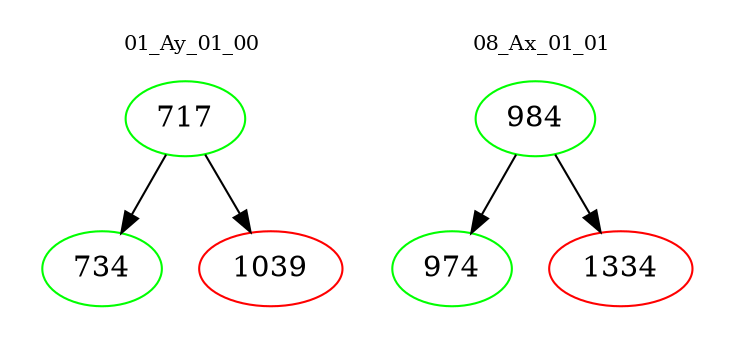digraph{
subgraph cluster_0 {
color = white
label = "01_Ay_01_00";
fontsize=10;
T0_717 [label="717", color="green"]
T0_717 -> T0_734 [color="black"]
T0_734 [label="734", color="green"]
T0_717 -> T0_1039 [color="black"]
T0_1039 [label="1039", color="red"]
}
subgraph cluster_1 {
color = white
label = "08_Ax_01_01";
fontsize=10;
T1_984 [label="984", color="green"]
T1_984 -> T1_974 [color="black"]
T1_974 [label="974", color="green"]
T1_984 -> T1_1334 [color="black"]
T1_1334 [label="1334", color="red"]
}
}
